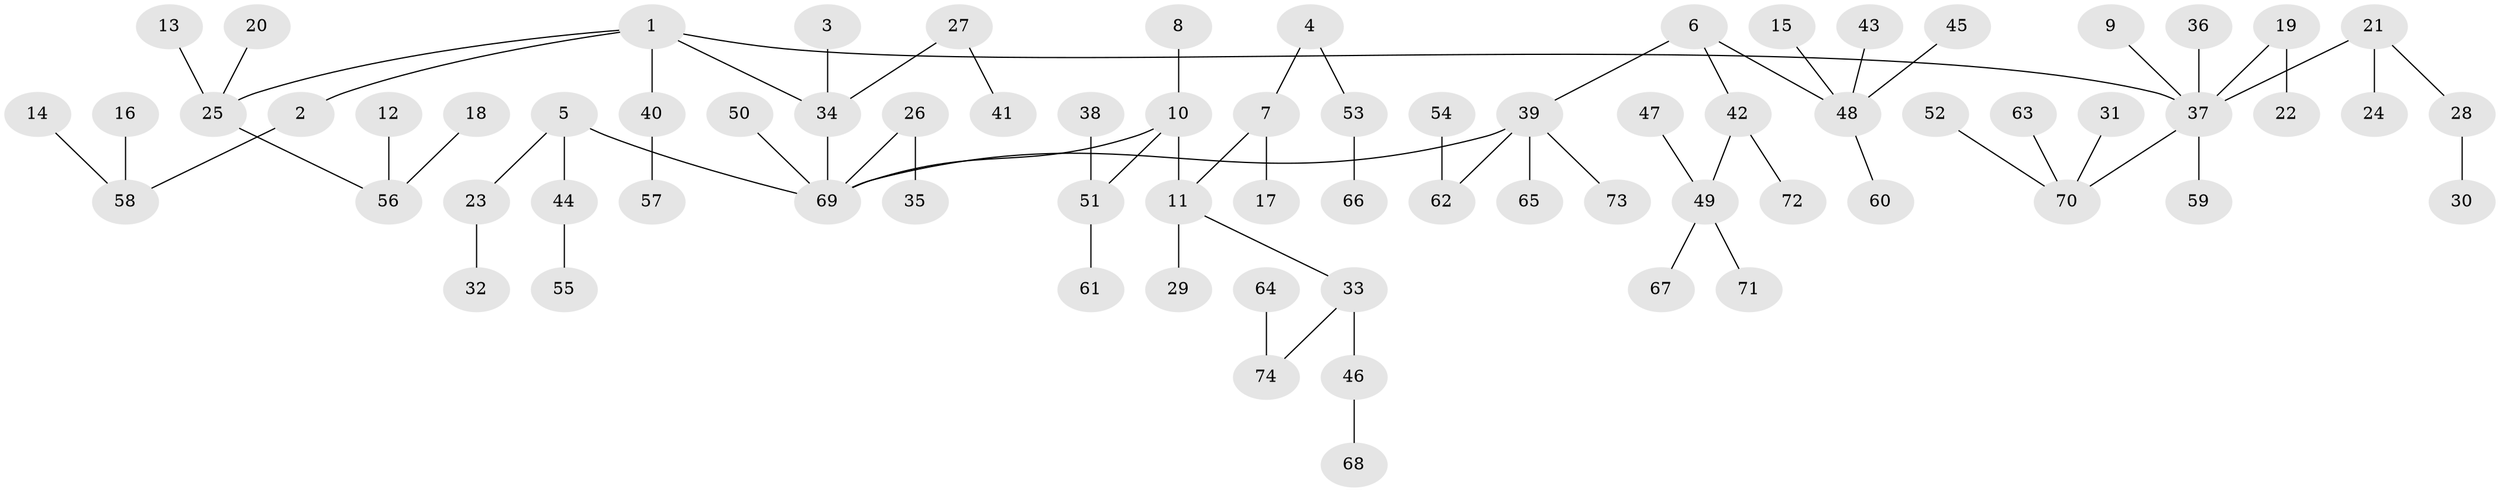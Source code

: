 // original degree distribution, {5: 0.06756756756756757, 4: 0.07432432432432433, 2: 0.22297297297297297, 7: 0.006756756756756757, 1: 0.5135135135135135, 3: 0.11486486486486487}
// Generated by graph-tools (version 1.1) at 2025/50/03/09/25 03:50:26]
// undirected, 74 vertices, 73 edges
graph export_dot {
graph [start="1"]
  node [color=gray90,style=filled];
  1;
  2;
  3;
  4;
  5;
  6;
  7;
  8;
  9;
  10;
  11;
  12;
  13;
  14;
  15;
  16;
  17;
  18;
  19;
  20;
  21;
  22;
  23;
  24;
  25;
  26;
  27;
  28;
  29;
  30;
  31;
  32;
  33;
  34;
  35;
  36;
  37;
  38;
  39;
  40;
  41;
  42;
  43;
  44;
  45;
  46;
  47;
  48;
  49;
  50;
  51;
  52;
  53;
  54;
  55;
  56;
  57;
  58;
  59;
  60;
  61;
  62;
  63;
  64;
  65;
  66;
  67;
  68;
  69;
  70;
  71;
  72;
  73;
  74;
  1 -- 2 [weight=1.0];
  1 -- 25 [weight=1.0];
  1 -- 34 [weight=1.0];
  1 -- 37 [weight=1.0];
  1 -- 40 [weight=1.0];
  2 -- 58 [weight=1.0];
  3 -- 34 [weight=1.0];
  4 -- 7 [weight=1.0];
  4 -- 53 [weight=1.0];
  5 -- 23 [weight=1.0];
  5 -- 44 [weight=1.0];
  5 -- 69 [weight=1.0];
  6 -- 39 [weight=1.0];
  6 -- 42 [weight=1.0];
  6 -- 48 [weight=1.0];
  7 -- 11 [weight=1.0];
  7 -- 17 [weight=1.0];
  8 -- 10 [weight=1.0];
  9 -- 37 [weight=1.0];
  10 -- 11 [weight=1.0];
  10 -- 51 [weight=1.0];
  10 -- 69 [weight=1.0];
  11 -- 29 [weight=1.0];
  11 -- 33 [weight=1.0];
  12 -- 56 [weight=1.0];
  13 -- 25 [weight=1.0];
  14 -- 58 [weight=1.0];
  15 -- 48 [weight=1.0];
  16 -- 58 [weight=1.0];
  18 -- 56 [weight=1.0];
  19 -- 22 [weight=1.0];
  19 -- 37 [weight=1.0];
  20 -- 25 [weight=1.0];
  21 -- 24 [weight=1.0];
  21 -- 28 [weight=1.0];
  21 -- 37 [weight=1.0];
  23 -- 32 [weight=1.0];
  25 -- 56 [weight=1.0];
  26 -- 35 [weight=1.0];
  26 -- 69 [weight=1.0];
  27 -- 34 [weight=1.0];
  27 -- 41 [weight=1.0];
  28 -- 30 [weight=1.0];
  31 -- 70 [weight=1.0];
  33 -- 46 [weight=1.0];
  33 -- 74 [weight=1.0];
  34 -- 69 [weight=1.0];
  36 -- 37 [weight=1.0];
  37 -- 59 [weight=1.0];
  37 -- 70 [weight=1.0];
  38 -- 51 [weight=1.0];
  39 -- 62 [weight=1.0];
  39 -- 65 [weight=1.0];
  39 -- 69 [weight=1.0];
  39 -- 73 [weight=1.0];
  40 -- 57 [weight=1.0];
  42 -- 49 [weight=1.0];
  42 -- 72 [weight=1.0];
  43 -- 48 [weight=1.0];
  44 -- 55 [weight=1.0];
  45 -- 48 [weight=1.0];
  46 -- 68 [weight=1.0];
  47 -- 49 [weight=1.0];
  48 -- 60 [weight=1.0];
  49 -- 67 [weight=1.0];
  49 -- 71 [weight=1.0];
  50 -- 69 [weight=1.0];
  51 -- 61 [weight=1.0];
  52 -- 70 [weight=1.0];
  53 -- 66 [weight=1.0];
  54 -- 62 [weight=1.0];
  63 -- 70 [weight=1.0];
  64 -- 74 [weight=1.0];
}
